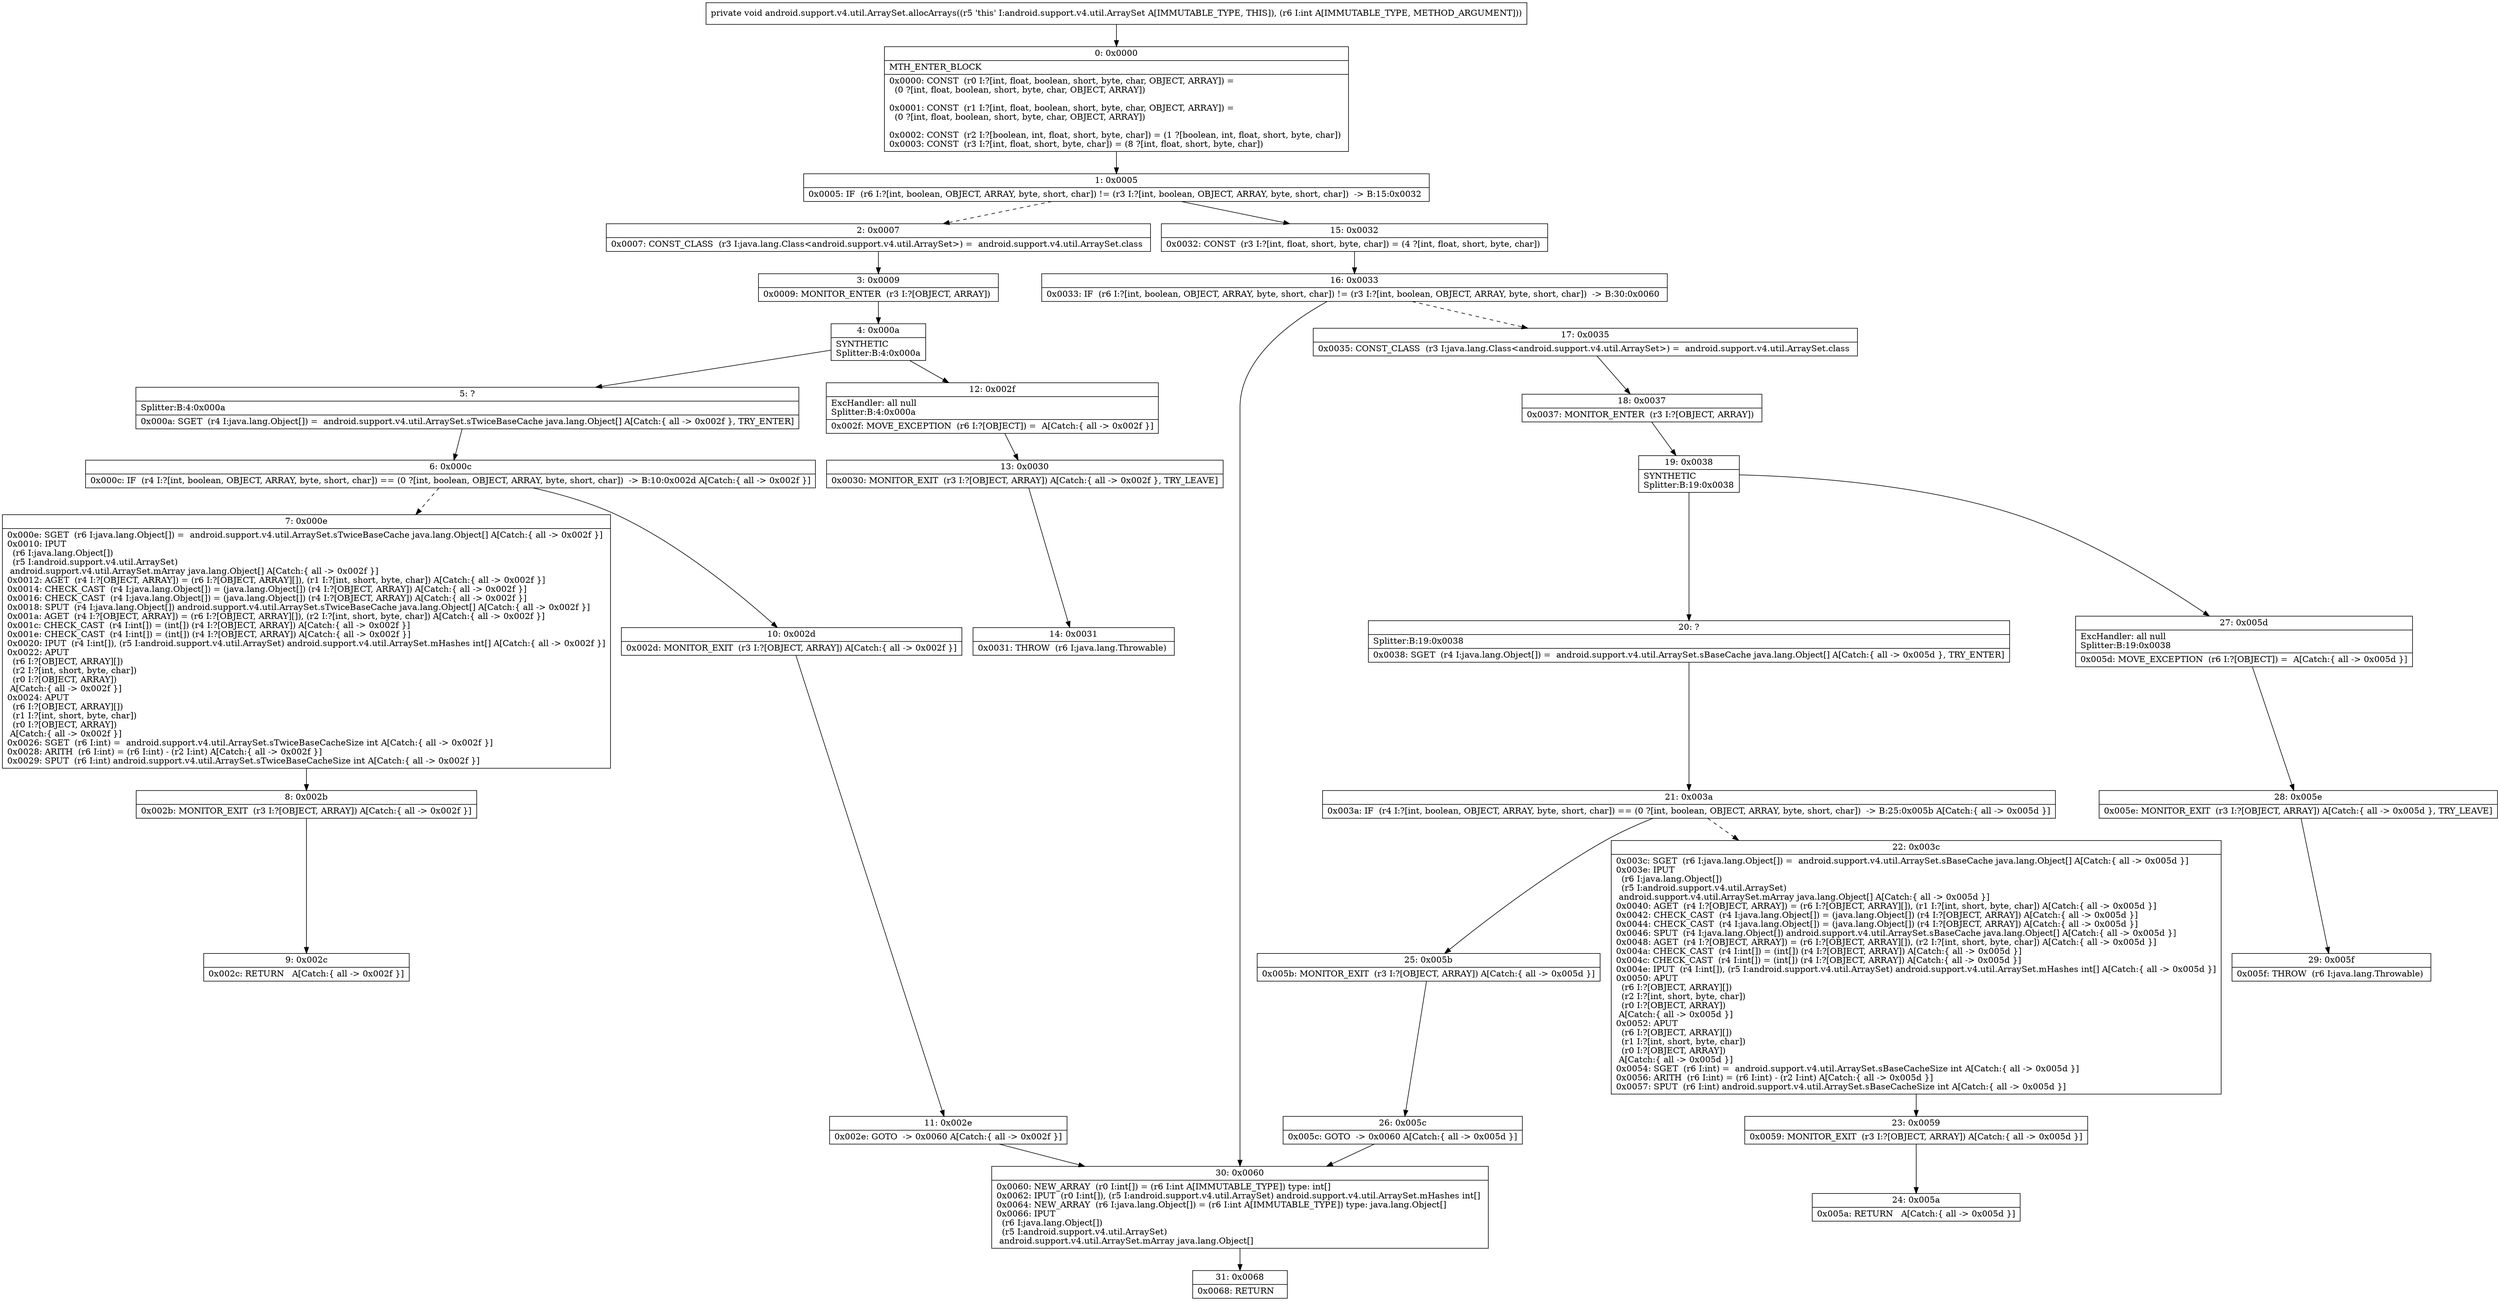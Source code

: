digraph "CFG forandroid.support.v4.util.ArraySet.allocArrays(I)V" {
Node_0 [shape=record,label="{0\:\ 0x0000|MTH_ENTER_BLOCK\l|0x0000: CONST  (r0 I:?[int, float, boolean, short, byte, char, OBJECT, ARRAY]) = \l  (0 ?[int, float, boolean, short, byte, char, OBJECT, ARRAY])\l \l0x0001: CONST  (r1 I:?[int, float, boolean, short, byte, char, OBJECT, ARRAY]) = \l  (0 ?[int, float, boolean, short, byte, char, OBJECT, ARRAY])\l \l0x0002: CONST  (r2 I:?[boolean, int, float, short, byte, char]) = (1 ?[boolean, int, float, short, byte, char]) \l0x0003: CONST  (r3 I:?[int, float, short, byte, char]) = (8 ?[int, float, short, byte, char]) \l}"];
Node_1 [shape=record,label="{1\:\ 0x0005|0x0005: IF  (r6 I:?[int, boolean, OBJECT, ARRAY, byte, short, char]) != (r3 I:?[int, boolean, OBJECT, ARRAY, byte, short, char])  \-\> B:15:0x0032 \l}"];
Node_2 [shape=record,label="{2\:\ 0x0007|0x0007: CONST_CLASS  (r3 I:java.lang.Class\<android.support.v4.util.ArraySet\>) =  android.support.v4.util.ArraySet.class \l}"];
Node_3 [shape=record,label="{3\:\ 0x0009|0x0009: MONITOR_ENTER  (r3 I:?[OBJECT, ARRAY]) \l}"];
Node_4 [shape=record,label="{4\:\ 0x000a|SYNTHETIC\lSplitter:B:4:0x000a\l}"];
Node_5 [shape=record,label="{5\:\ ?|Splitter:B:4:0x000a\l|0x000a: SGET  (r4 I:java.lang.Object[]) =  android.support.v4.util.ArraySet.sTwiceBaseCache java.lang.Object[] A[Catch:\{ all \-\> 0x002f \}, TRY_ENTER]\l}"];
Node_6 [shape=record,label="{6\:\ 0x000c|0x000c: IF  (r4 I:?[int, boolean, OBJECT, ARRAY, byte, short, char]) == (0 ?[int, boolean, OBJECT, ARRAY, byte, short, char])  \-\> B:10:0x002d A[Catch:\{ all \-\> 0x002f \}]\l}"];
Node_7 [shape=record,label="{7\:\ 0x000e|0x000e: SGET  (r6 I:java.lang.Object[]) =  android.support.v4.util.ArraySet.sTwiceBaseCache java.lang.Object[] A[Catch:\{ all \-\> 0x002f \}]\l0x0010: IPUT  \l  (r6 I:java.lang.Object[])\l  (r5 I:android.support.v4.util.ArraySet)\l android.support.v4.util.ArraySet.mArray java.lang.Object[] A[Catch:\{ all \-\> 0x002f \}]\l0x0012: AGET  (r4 I:?[OBJECT, ARRAY]) = (r6 I:?[OBJECT, ARRAY][]), (r1 I:?[int, short, byte, char]) A[Catch:\{ all \-\> 0x002f \}]\l0x0014: CHECK_CAST  (r4 I:java.lang.Object[]) = (java.lang.Object[]) (r4 I:?[OBJECT, ARRAY]) A[Catch:\{ all \-\> 0x002f \}]\l0x0016: CHECK_CAST  (r4 I:java.lang.Object[]) = (java.lang.Object[]) (r4 I:?[OBJECT, ARRAY]) A[Catch:\{ all \-\> 0x002f \}]\l0x0018: SPUT  (r4 I:java.lang.Object[]) android.support.v4.util.ArraySet.sTwiceBaseCache java.lang.Object[] A[Catch:\{ all \-\> 0x002f \}]\l0x001a: AGET  (r4 I:?[OBJECT, ARRAY]) = (r6 I:?[OBJECT, ARRAY][]), (r2 I:?[int, short, byte, char]) A[Catch:\{ all \-\> 0x002f \}]\l0x001c: CHECK_CAST  (r4 I:int[]) = (int[]) (r4 I:?[OBJECT, ARRAY]) A[Catch:\{ all \-\> 0x002f \}]\l0x001e: CHECK_CAST  (r4 I:int[]) = (int[]) (r4 I:?[OBJECT, ARRAY]) A[Catch:\{ all \-\> 0x002f \}]\l0x0020: IPUT  (r4 I:int[]), (r5 I:android.support.v4.util.ArraySet) android.support.v4.util.ArraySet.mHashes int[] A[Catch:\{ all \-\> 0x002f \}]\l0x0022: APUT  \l  (r6 I:?[OBJECT, ARRAY][])\l  (r2 I:?[int, short, byte, char])\l  (r0 I:?[OBJECT, ARRAY])\l A[Catch:\{ all \-\> 0x002f \}]\l0x0024: APUT  \l  (r6 I:?[OBJECT, ARRAY][])\l  (r1 I:?[int, short, byte, char])\l  (r0 I:?[OBJECT, ARRAY])\l A[Catch:\{ all \-\> 0x002f \}]\l0x0026: SGET  (r6 I:int) =  android.support.v4.util.ArraySet.sTwiceBaseCacheSize int A[Catch:\{ all \-\> 0x002f \}]\l0x0028: ARITH  (r6 I:int) = (r6 I:int) \- (r2 I:int) A[Catch:\{ all \-\> 0x002f \}]\l0x0029: SPUT  (r6 I:int) android.support.v4.util.ArraySet.sTwiceBaseCacheSize int A[Catch:\{ all \-\> 0x002f \}]\l}"];
Node_8 [shape=record,label="{8\:\ 0x002b|0x002b: MONITOR_EXIT  (r3 I:?[OBJECT, ARRAY]) A[Catch:\{ all \-\> 0x002f \}]\l}"];
Node_9 [shape=record,label="{9\:\ 0x002c|0x002c: RETURN   A[Catch:\{ all \-\> 0x002f \}]\l}"];
Node_10 [shape=record,label="{10\:\ 0x002d|0x002d: MONITOR_EXIT  (r3 I:?[OBJECT, ARRAY]) A[Catch:\{ all \-\> 0x002f \}]\l}"];
Node_11 [shape=record,label="{11\:\ 0x002e|0x002e: GOTO  \-\> 0x0060 A[Catch:\{ all \-\> 0x002f \}]\l}"];
Node_12 [shape=record,label="{12\:\ 0x002f|ExcHandler: all null\lSplitter:B:4:0x000a\l|0x002f: MOVE_EXCEPTION  (r6 I:?[OBJECT]) =  A[Catch:\{ all \-\> 0x002f \}]\l}"];
Node_13 [shape=record,label="{13\:\ 0x0030|0x0030: MONITOR_EXIT  (r3 I:?[OBJECT, ARRAY]) A[Catch:\{ all \-\> 0x002f \}, TRY_LEAVE]\l}"];
Node_14 [shape=record,label="{14\:\ 0x0031|0x0031: THROW  (r6 I:java.lang.Throwable) \l}"];
Node_15 [shape=record,label="{15\:\ 0x0032|0x0032: CONST  (r3 I:?[int, float, short, byte, char]) = (4 ?[int, float, short, byte, char]) \l}"];
Node_16 [shape=record,label="{16\:\ 0x0033|0x0033: IF  (r6 I:?[int, boolean, OBJECT, ARRAY, byte, short, char]) != (r3 I:?[int, boolean, OBJECT, ARRAY, byte, short, char])  \-\> B:30:0x0060 \l}"];
Node_17 [shape=record,label="{17\:\ 0x0035|0x0035: CONST_CLASS  (r3 I:java.lang.Class\<android.support.v4.util.ArraySet\>) =  android.support.v4.util.ArraySet.class \l}"];
Node_18 [shape=record,label="{18\:\ 0x0037|0x0037: MONITOR_ENTER  (r3 I:?[OBJECT, ARRAY]) \l}"];
Node_19 [shape=record,label="{19\:\ 0x0038|SYNTHETIC\lSplitter:B:19:0x0038\l}"];
Node_20 [shape=record,label="{20\:\ ?|Splitter:B:19:0x0038\l|0x0038: SGET  (r4 I:java.lang.Object[]) =  android.support.v4.util.ArraySet.sBaseCache java.lang.Object[] A[Catch:\{ all \-\> 0x005d \}, TRY_ENTER]\l}"];
Node_21 [shape=record,label="{21\:\ 0x003a|0x003a: IF  (r4 I:?[int, boolean, OBJECT, ARRAY, byte, short, char]) == (0 ?[int, boolean, OBJECT, ARRAY, byte, short, char])  \-\> B:25:0x005b A[Catch:\{ all \-\> 0x005d \}]\l}"];
Node_22 [shape=record,label="{22\:\ 0x003c|0x003c: SGET  (r6 I:java.lang.Object[]) =  android.support.v4.util.ArraySet.sBaseCache java.lang.Object[] A[Catch:\{ all \-\> 0x005d \}]\l0x003e: IPUT  \l  (r6 I:java.lang.Object[])\l  (r5 I:android.support.v4.util.ArraySet)\l android.support.v4.util.ArraySet.mArray java.lang.Object[] A[Catch:\{ all \-\> 0x005d \}]\l0x0040: AGET  (r4 I:?[OBJECT, ARRAY]) = (r6 I:?[OBJECT, ARRAY][]), (r1 I:?[int, short, byte, char]) A[Catch:\{ all \-\> 0x005d \}]\l0x0042: CHECK_CAST  (r4 I:java.lang.Object[]) = (java.lang.Object[]) (r4 I:?[OBJECT, ARRAY]) A[Catch:\{ all \-\> 0x005d \}]\l0x0044: CHECK_CAST  (r4 I:java.lang.Object[]) = (java.lang.Object[]) (r4 I:?[OBJECT, ARRAY]) A[Catch:\{ all \-\> 0x005d \}]\l0x0046: SPUT  (r4 I:java.lang.Object[]) android.support.v4.util.ArraySet.sBaseCache java.lang.Object[] A[Catch:\{ all \-\> 0x005d \}]\l0x0048: AGET  (r4 I:?[OBJECT, ARRAY]) = (r6 I:?[OBJECT, ARRAY][]), (r2 I:?[int, short, byte, char]) A[Catch:\{ all \-\> 0x005d \}]\l0x004a: CHECK_CAST  (r4 I:int[]) = (int[]) (r4 I:?[OBJECT, ARRAY]) A[Catch:\{ all \-\> 0x005d \}]\l0x004c: CHECK_CAST  (r4 I:int[]) = (int[]) (r4 I:?[OBJECT, ARRAY]) A[Catch:\{ all \-\> 0x005d \}]\l0x004e: IPUT  (r4 I:int[]), (r5 I:android.support.v4.util.ArraySet) android.support.v4.util.ArraySet.mHashes int[] A[Catch:\{ all \-\> 0x005d \}]\l0x0050: APUT  \l  (r6 I:?[OBJECT, ARRAY][])\l  (r2 I:?[int, short, byte, char])\l  (r0 I:?[OBJECT, ARRAY])\l A[Catch:\{ all \-\> 0x005d \}]\l0x0052: APUT  \l  (r6 I:?[OBJECT, ARRAY][])\l  (r1 I:?[int, short, byte, char])\l  (r0 I:?[OBJECT, ARRAY])\l A[Catch:\{ all \-\> 0x005d \}]\l0x0054: SGET  (r6 I:int) =  android.support.v4.util.ArraySet.sBaseCacheSize int A[Catch:\{ all \-\> 0x005d \}]\l0x0056: ARITH  (r6 I:int) = (r6 I:int) \- (r2 I:int) A[Catch:\{ all \-\> 0x005d \}]\l0x0057: SPUT  (r6 I:int) android.support.v4.util.ArraySet.sBaseCacheSize int A[Catch:\{ all \-\> 0x005d \}]\l}"];
Node_23 [shape=record,label="{23\:\ 0x0059|0x0059: MONITOR_EXIT  (r3 I:?[OBJECT, ARRAY]) A[Catch:\{ all \-\> 0x005d \}]\l}"];
Node_24 [shape=record,label="{24\:\ 0x005a|0x005a: RETURN   A[Catch:\{ all \-\> 0x005d \}]\l}"];
Node_25 [shape=record,label="{25\:\ 0x005b|0x005b: MONITOR_EXIT  (r3 I:?[OBJECT, ARRAY]) A[Catch:\{ all \-\> 0x005d \}]\l}"];
Node_26 [shape=record,label="{26\:\ 0x005c|0x005c: GOTO  \-\> 0x0060 A[Catch:\{ all \-\> 0x005d \}]\l}"];
Node_27 [shape=record,label="{27\:\ 0x005d|ExcHandler: all null\lSplitter:B:19:0x0038\l|0x005d: MOVE_EXCEPTION  (r6 I:?[OBJECT]) =  A[Catch:\{ all \-\> 0x005d \}]\l}"];
Node_28 [shape=record,label="{28\:\ 0x005e|0x005e: MONITOR_EXIT  (r3 I:?[OBJECT, ARRAY]) A[Catch:\{ all \-\> 0x005d \}, TRY_LEAVE]\l}"];
Node_29 [shape=record,label="{29\:\ 0x005f|0x005f: THROW  (r6 I:java.lang.Throwable) \l}"];
Node_30 [shape=record,label="{30\:\ 0x0060|0x0060: NEW_ARRAY  (r0 I:int[]) = (r6 I:int A[IMMUTABLE_TYPE]) type: int[] \l0x0062: IPUT  (r0 I:int[]), (r5 I:android.support.v4.util.ArraySet) android.support.v4.util.ArraySet.mHashes int[] \l0x0064: NEW_ARRAY  (r6 I:java.lang.Object[]) = (r6 I:int A[IMMUTABLE_TYPE]) type: java.lang.Object[] \l0x0066: IPUT  \l  (r6 I:java.lang.Object[])\l  (r5 I:android.support.v4.util.ArraySet)\l android.support.v4.util.ArraySet.mArray java.lang.Object[] \l}"];
Node_31 [shape=record,label="{31\:\ 0x0068|0x0068: RETURN   \l}"];
MethodNode[shape=record,label="{private void android.support.v4.util.ArraySet.allocArrays((r5 'this' I:android.support.v4.util.ArraySet A[IMMUTABLE_TYPE, THIS]), (r6 I:int A[IMMUTABLE_TYPE, METHOD_ARGUMENT])) }"];
MethodNode -> Node_0;
Node_0 -> Node_1;
Node_1 -> Node_2[style=dashed];
Node_1 -> Node_15;
Node_2 -> Node_3;
Node_3 -> Node_4;
Node_4 -> Node_5;
Node_4 -> Node_12;
Node_5 -> Node_6;
Node_6 -> Node_7[style=dashed];
Node_6 -> Node_10;
Node_7 -> Node_8;
Node_8 -> Node_9;
Node_10 -> Node_11;
Node_11 -> Node_30;
Node_12 -> Node_13;
Node_13 -> Node_14;
Node_15 -> Node_16;
Node_16 -> Node_17[style=dashed];
Node_16 -> Node_30;
Node_17 -> Node_18;
Node_18 -> Node_19;
Node_19 -> Node_20;
Node_19 -> Node_27;
Node_20 -> Node_21;
Node_21 -> Node_22[style=dashed];
Node_21 -> Node_25;
Node_22 -> Node_23;
Node_23 -> Node_24;
Node_25 -> Node_26;
Node_26 -> Node_30;
Node_27 -> Node_28;
Node_28 -> Node_29;
Node_30 -> Node_31;
}


